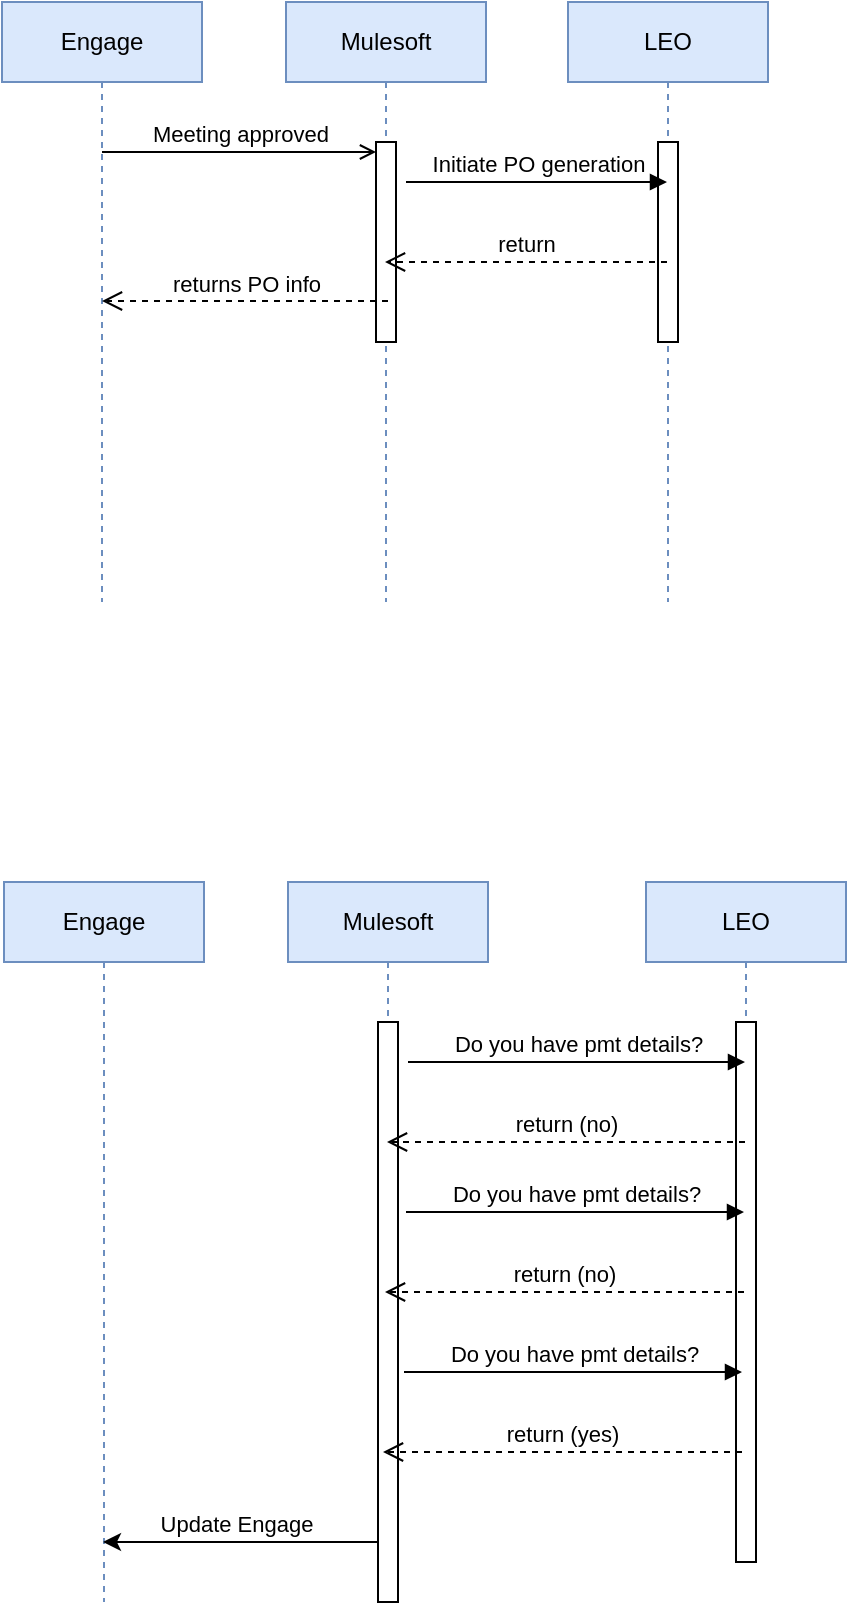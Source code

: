 <mxfile version="24.7.16" pages="2">
  <diagram name="Page-1" id="7PugVWRnzt0f8nP_BHHg">
    <mxGraphModel dx="1113" dy="673" grid="0" gridSize="10" guides="1" tooltips="1" connect="1" arrows="1" fold="1" page="1" pageScale="1" pageWidth="827" pageHeight="1169" math="0" shadow="0">
      <root>
        <mxCell id="0" />
        <mxCell id="1" parent="0" />
        <mxCell id="V8e5j26qe8Jkd01jSO8S-1" value="Engage" style="shape=umlLifeline;perimeter=lifelinePerimeter;whiteSpace=wrap;html=1;container=1;dropTarget=0;collapsible=0;recursiveResize=0;outlineConnect=0;portConstraint=eastwest;newEdgeStyle={&quot;edgeStyle&quot;:&quot;elbowEdgeStyle&quot;,&quot;elbow&quot;:&quot;vertical&quot;,&quot;curved&quot;:0,&quot;rounded&quot;:0};fillColor=#dae8fc;strokeColor=#6c8ebf;" parent="1" vertex="1">
          <mxGeometry x="278" y="210" width="100" height="300" as="geometry" />
        </mxCell>
        <mxCell id="V8e5j26qe8Jkd01jSO8S-2" value="Mulesoft" style="shape=umlLifeline;perimeter=lifelinePerimeter;whiteSpace=wrap;html=1;container=1;dropTarget=0;collapsible=0;recursiveResize=0;outlineConnect=0;portConstraint=eastwest;newEdgeStyle={&quot;edgeStyle&quot;:&quot;elbowEdgeStyle&quot;,&quot;elbow&quot;:&quot;vertical&quot;,&quot;curved&quot;:0,&quot;rounded&quot;:0};fillColor=#dae8fc;strokeColor=#6c8ebf;" parent="1" vertex="1">
          <mxGeometry x="420" y="210" width="100" height="300" as="geometry" />
        </mxCell>
        <mxCell id="V8e5j26qe8Jkd01jSO8S-15" value="" style="html=1;points=[[0,0,0,0,5],[0,1,0,0,-5],[1,0,0,0,5],[1,1,0,0,-5]];perimeter=orthogonalPerimeter;outlineConnect=0;targetShapes=umlLifeline;portConstraint=eastwest;newEdgeStyle={&quot;curved&quot;:0,&quot;rounded&quot;:0};" parent="V8e5j26qe8Jkd01jSO8S-2" vertex="1">
          <mxGeometry x="45" y="70" width="10" height="100" as="geometry" />
        </mxCell>
        <mxCell id="V8e5j26qe8Jkd01jSO8S-3" value="LEO" style="shape=umlLifeline;perimeter=lifelinePerimeter;whiteSpace=wrap;html=1;container=1;dropTarget=0;collapsible=0;recursiveResize=0;outlineConnect=0;portConstraint=eastwest;newEdgeStyle={&quot;edgeStyle&quot;:&quot;elbowEdgeStyle&quot;,&quot;elbow&quot;:&quot;vertical&quot;,&quot;curved&quot;:0,&quot;rounded&quot;:0};fillColor=#dae8fc;strokeColor=#6c8ebf;" parent="1" vertex="1">
          <mxGeometry x="561" y="210" width="100" height="300" as="geometry" />
        </mxCell>
        <mxCell id="gYXiLXqDFFYWEIb_7XLL-11" value="" style="html=1;points=[[0,0,0,0,5],[0,1,0,0,-5],[1,0,0,0,5],[1,1,0,0,-5]];perimeter=orthogonalPerimeter;outlineConnect=0;targetShapes=umlLifeline;portConstraint=eastwest;newEdgeStyle={&quot;curved&quot;:0,&quot;rounded&quot;:0};" vertex="1" parent="V8e5j26qe8Jkd01jSO8S-3">
          <mxGeometry x="45" y="70" width="10" height="100" as="geometry" />
        </mxCell>
        <mxCell id="V8e5j26qe8Jkd01jSO8S-16" value="Meeting approved" style="html=1;verticalAlign=bottom;endArrow=open;curved=0;rounded=0;entryX=0;entryY=0;entryDx=0;entryDy=5;endFill=0;" parent="1" source="V8e5j26qe8Jkd01jSO8S-1" target="V8e5j26qe8Jkd01jSO8S-15" edge="1">
          <mxGeometry relative="1" as="geometry">
            <mxPoint x="394" y="285" as="sourcePoint" />
          </mxGeometry>
        </mxCell>
        <mxCell id="V8e5j26qe8Jkd01jSO8S-20" value="Initiate PO generation" style="html=1;verticalAlign=bottom;endArrow=block;curved=0;rounded=0;" parent="1" target="V8e5j26qe8Jkd01jSO8S-3" edge="1">
          <mxGeometry relative="1" as="geometry">
            <mxPoint x="480" y="300" as="sourcePoint" />
            <mxPoint x="600" y="300" as="targetPoint" />
          </mxGeometry>
        </mxCell>
        <mxCell id="V8e5j26qe8Jkd01jSO8S-21" value="return" style="html=1;verticalAlign=bottom;endArrow=open;dashed=1;endSize=8;curved=0;rounded=0;" parent="1" edge="1">
          <mxGeometry relative="1" as="geometry">
            <mxPoint x="610.5" y="340" as="sourcePoint" />
            <mxPoint x="469.5" y="340" as="targetPoint" />
          </mxGeometry>
        </mxCell>
        <mxCell id="V8e5j26qe8Jkd01jSO8S-22" value="returns PO info" style="html=1;verticalAlign=bottom;endArrow=open;dashed=1;endSize=8;curved=0;rounded=0;" parent="1" target="V8e5j26qe8Jkd01jSO8S-1" edge="1">
          <mxGeometry relative="1" as="geometry">
            <mxPoint x="471" y="359.5" as="sourcePoint" />
            <mxPoint x="340" y="360" as="targetPoint" />
          </mxGeometry>
        </mxCell>
        <mxCell id="gYXiLXqDFFYWEIb_7XLL-1" value="Engage" style="shape=umlLifeline;perimeter=lifelinePerimeter;whiteSpace=wrap;html=1;container=1;dropTarget=0;collapsible=0;recursiveResize=0;outlineConnect=0;portConstraint=eastwest;newEdgeStyle={&quot;edgeStyle&quot;:&quot;elbowEdgeStyle&quot;,&quot;elbow&quot;:&quot;vertical&quot;,&quot;curved&quot;:0,&quot;rounded&quot;:0};fillColor=#dae8fc;strokeColor=#6c8ebf;" vertex="1" parent="1">
          <mxGeometry x="279" y="650" width="100" height="360" as="geometry" />
        </mxCell>
        <mxCell id="gYXiLXqDFFYWEIb_7XLL-2" value="Mulesoft" style="shape=umlLifeline;perimeter=lifelinePerimeter;whiteSpace=wrap;html=1;container=1;dropTarget=0;collapsible=0;recursiveResize=0;outlineConnect=0;portConstraint=eastwest;newEdgeStyle={&quot;edgeStyle&quot;:&quot;elbowEdgeStyle&quot;,&quot;elbow&quot;:&quot;vertical&quot;,&quot;curved&quot;:0,&quot;rounded&quot;:0};fillColor=#dae8fc;strokeColor=#6c8ebf;" vertex="1" parent="1">
          <mxGeometry x="421" y="650" width="100" height="360" as="geometry" />
        </mxCell>
        <mxCell id="gYXiLXqDFFYWEIb_7XLL-3" value="" style="html=1;points=[[0,0,0,0,5],[0,1,0,0,-5],[1,0,0,0,5],[1,1,0,0,-5]];perimeter=orthogonalPerimeter;outlineConnect=0;targetShapes=umlLifeline;portConstraint=eastwest;newEdgeStyle={&quot;curved&quot;:0,&quot;rounded&quot;:0};" vertex="1" parent="gYXiLXqDFFYWEIb_7XLL-2">
          <mxGeometry x="45" y="70" width="10" height="290" as="geometry" />
        </mxCell>
        <mxCell id="gYXiLXqDFFYWEIb_7XLL-4" value="LEO" style="shape=umlLifeline;perimeter=lifelinePerimeter;whiteSpace=wrap;html=1;container=1;dropTarget=0;collapsible=0;recursiveResize=0;outlineConnect=0;portConstraint=eastwest;newEdgeStyle={&quot;edgeStyle&quot;:&quot;elbowEdgeStyle&quot;,&quot;elbow&quot;:&quot;vertical&quot;,&quot;curved&quot;:0,&quot;rounded&quot;:0};fillColor=#dae8fc;strokeColor=#6c8ebf;" vertex="1" parent="1">
          <mxGeometry x="600" y="650" width="100" height="340" as="geometry" />
        </mxCell>
        <mxCell id="gYXiLXqDFFYWEIb_7XLL-12" value="" style="html=1;points=[[0,0,0,0,5],[0,1,0,0,-5],[1,0,0,0,5],[1,1,0,0,-5]];perimeter=orthogonalPerimeter;outlineConnect=0;targetShapes=umlLifeline;portConstraint=eastwest;newEdgeStyle={&quot;curved&quot;:0,&quot;rounded&quot;:0};" vertex="1" parent="gYXiLXqDFFYWEIb_7XLL-4">
          <mxGeometry x="45" y="70" width="10" height="270" as="geometry" />
        </mxCell>
        <mxCell id="gYXiLXqDFFYWEIb_7XLL-6" value="Do you have pmt details?" style="html=1;verticalAlign=bottom;endArrow=block;curved=0;rounded=0;" edge="1" target="gYXiLXqDFFYWEIb_7XLL-4" parent="1">
          <mxGeometry relative="1" as="geometry">
            <mxPoint x="481" y="740" as="sourcePoint" />
            <mxPoint x="601" y="740" as="targetPoint" />
          </mxGeometry>
        </mxCell>
        <mxCell id="gYXiLXqDFFYWEIb_7XLL-7" value="return (no)" style="html=1;verticalAlign=bottom;endArrow=open;dashed=1;endSize=8;curved=0;rounded=0;" edge="1" parent="1" source="gYXiLXqDFFYWEIb_7XLL-4">
          <mxGeometry x="0.007" relative="1" as="geometry">
            <mxPoint x="611.5" y="780" as="sourcePoint" />
            <mxPoint x="470.5" y="780" as="targetPoint" />
            <mxPoint as="offset" />
          </mxGeometry>
        </mxCell>
        <mxCell id="gYXiLXqDFFYWEIb_7XLL-15" value="Do you have pmt details?" style="html=1;verticalAlign=bottom;endArrow=block;curved=0;rounded=0;" edge="1" parent="1">
          <mxGeometry relative="1" as="geometry">
            <mxPoint x="480" y="815" as="sourcePoint" />
            <mxPoint x="649" y="815" as="targetPoint" />
          </mxGeometry>
        </mxCell>
        <mxCell id="gYXiLXqDFFYWEIb_7XLL-16" value="return (no)" style="html=1;verticalAlign=bottom;endArrow=open;dashed=1;endSize=8;curved=0;rounded=0;" edge="1" parent="1">
          <mxGeometry x="0.003" relative="1" as="geometry">
            <mxPoint x="649" y="855" as="sourcePoint" />
            <mxPoint x="469.5" y="855" as="targetPoint" />
            <mxPoint as="offset" />
          </mxGeometry>
        </mxCell>
        <mxCell id="gYXiLXqDFFYWEIb_7XLL-17" value="Do you have pmt details?" style="html=1;verticalAlign=bottom;endArrow=block;curved=0;rounded=0;" edge="1" parent="1">
          <mxGeometry relative="1" as="geometry">
            <mxPoint x="479" y="895" as="sourcePoint" />
            <mxPoint x="648" y="895" as="targetPoint" />
          </mxGeometry>
        </mxCell>
        <mxCell id="gYXiLXqDFFYWEIb_7XLL-18" value="return (yes)" style="html=1;verticalAlign=bottom;endArrow=open;dashed=1;endSize=8;curved=0;rounded=0;" edge="1" parent="1">
          <mxGeometry x="0.007" relative="1" as="geometry">
            <mxPoint x="648" y="935" as="sourcePoint" />
            <mxPoint x="468.5" y="935" as="targetPoint" />
            <mxPoint as="offset" />
          </mxGeometry>
        </mxCell>
        <mxCell id="gYXiLXqDFFYWEIb_7XLL-19" value="" style="endArrow=classic;html=1;rounded=0;" edge="1" parent="1">
          <mxGeometry width="50" height="50" relative="1" as="geometry">
            <mxPoint x="466" y="980" as="sourcePoint" />
            <mxPoint x="328.5" y="980" as="targetPoint" />
          </mxGeometry>
        </mxCell>
        <mxCell id="gYXiLXqDFFYWEIb_7XLL-20" value="Update Engage" style="edgeLabel;html=1;align=center;verticalAlign=middle;resizable=0;points=[];" vertex="1" connectable="0" parent="gYXiLXqDFFYWEIb_7XLL-19">
          <mxGeometry x="0.033" y="1" relative="1" as="geometry">
            <mxPoint y="-10" as="offset" />
          </mxGeometry>
        </mxCell>
      </root>
    </mxGraphModel>
  </diagram>
  <diagram id="T4DLkbqbIfTTdNao_Ekx" name="Page-2">
    <mxGraphModel dx="1320" dy="654" grid="1" gridSize="10" guides="1" tooltips="1" connect="1" arrows="1" fold="1" page="1" pageScale="1" pageWidth="827" pageHeight="1169" math="0" shadow="0">
      <root>
        <mxCell id="0" />
        <mxCell id="1" parent="0" />
        <mxCell id="ht9QstNnntwHw4qNogS6-10" value="Engage" style="rounded=0;whiteSpace=wrap;html=1;fillColor=#dae8fc;strokeColor=#6c8ebf;" vertex="1" parent="1">
          <mxGeometry x="160" y="220" width="120" height="60" as="geometry" />
        </mxCell>
        <mxCell id="ht9QstNnntwHw4qNogS6-11" value="Sanofi / Opella&amp;nbsp;&lt;div&gt;Middleware&lt;/div&gt;" style="rounded=0;whiteSpace=wrap;html=1;fillColor=#e1d5e7;strokeColor=#9673a6;" vertex="1" parent="1">
          <mxGeometry x="320" y="220" width="120" height="60" as="geometry" />
        </mxCell>
        <mxCell id="ht9QstNnntwHw4qNogS6-12" value="&lt;span style=&quot;caret-color: rgb(33, 33, 33); color: rgb(33, 33, 33); font-family: Aptos, sans-serif; font-size: 14.667px; text-align: start;&quot;&gt;SAP Unity&lt;/span&gt;&amp;nbsp;" style="rounded=0;whiteSpace=wrap;html=1;fillColor=#ffe6cc;strokeColor=#d79b00;" vertex="1" parent="1">
          <mxGeometry x="520" y="140" width="120" height="60" as="geometry" />
        </mxCell>
        <mxCell id="ht9QstNnntwHw4qNogS6-13" value="&lt;span style=&quot;caret-color: rgb(33, 33, 33); color: rgb(33, 33, 33); font-family: Aptos, sans-serif; font-size: 14.667px; text-align: start;&quot;&gt;SAP CEP&lt;/span&gt;" style="rounded=0;whiteSpace=wrap;html=1;fillColor=#ffe6cc;strokeColor=#d79b00;" vertex="1" parent="1">
          <mxGeometry x="520" y="220" width="120" height="60" as="geometry" />
        </mxCell>
        <mxCell id="ht9QstNnntwHw4qNogS6-14" value="&lt;span style=&quot;caret-color: rgb(33, 33, 33); color: rgb(33, 33, 33); font-family: Aptos, sans-serif; font-size: 14.667px; text-align: start;&quot;&gt;Polaris&lt;/span&gt;" style="rounded=0;whiteSpace=wrap;html=1;fillColor=#ffe6cc;strokeColor=#d79b00;" vertex="1" parent="1">
          <mxGeometry x="520" y="300" width="120" height="60" as="geometry" />
        </mxCell>
        <mxCell id="ht9QstNnntwHw4qNogS6-15" value="" style="endArrow=none;html=1;rounded=0;entryX=-0.008;entryY=0.4;entryDx=0;entryDy=0;entryPerimeter=0;exitX=1;exitY=0.5;exitDx=0;exitDy=0;" edge="1" parent="1" source="ht9QstNnntwHw4qNogS6-11" target="ht9QstNnntwHw4qNogS6-12">
          <mxGeometry width="50" height="50" relative="1" as="geometry">
            <mxPoint x="390" y="390" as="sourcePoint" />
            <mxPoint x="440" y="340" as="targetPoint" />
          </mxGeometry>
        </mxCell>
        <mxCell id="ht9QstNnntwHw4qNogS6-16" value="" style="endArrow=none;html=1;rounded=0;entryX=0;entryY=0.5;entryDx=0;entryDy=0;" edge="1" parent="1" target="ht9QstNnntwHw4qNogS6-13">
          <mxGeometry width="50" height="50" relative="1" as="geometry">
            <mxPoint x="440" y="250" as="sourcePoint" />
            <mxPoint x="529" y="174" as="targetPoint" />
          </mxGeometry>
        </mxCell>
        <mxCell id="ht9QstNnntwHw4qNogS6-17" value="" style="endArrow=none;html=1;rounded=0;entryX=0;entryY=0.5;entryDx=0;entryDy=0;exitX=1;exitY=0.5;exitDx=0;exitDy=0;" edge="1" parent="1" source="ht9QstNnntwHw4qNogS6-11" target="ht9QstNnntwHw4qNogS6-14">
          <mxGeometry width="50" height="50" relative="1" as="geometry">
            <mxPoint x="450" y="260" as="sourcePoint" />
            <mxPoint x="530" y="260" as="targetPoint" />
          </mxGeometry>
        </mxCell>
        <mxCell id="ht9QstNnntwHw4qNogS6-18" value="" style="endArrow=none;html=1;rounded=0;exitX=1;exitY=0.5;exitDx=0;exitDy=0;" edge="1" parent="1" source="ht9QstNnntwHw4qNogS6-10" target="ht9QstNnntwHw4qNogS6-11">
          <mxGeometry width="50" height="50" relative="1" as="geometry">
            <mxPoint x="390" y="390" as="sourcePoint" />
            <mxPoint x="440" y="340" as="targetPoint" />
          </mxGeometry>
        </mxCell>
      </root>
    </mxGraphModel>
  </diagram>
</mxfile>
